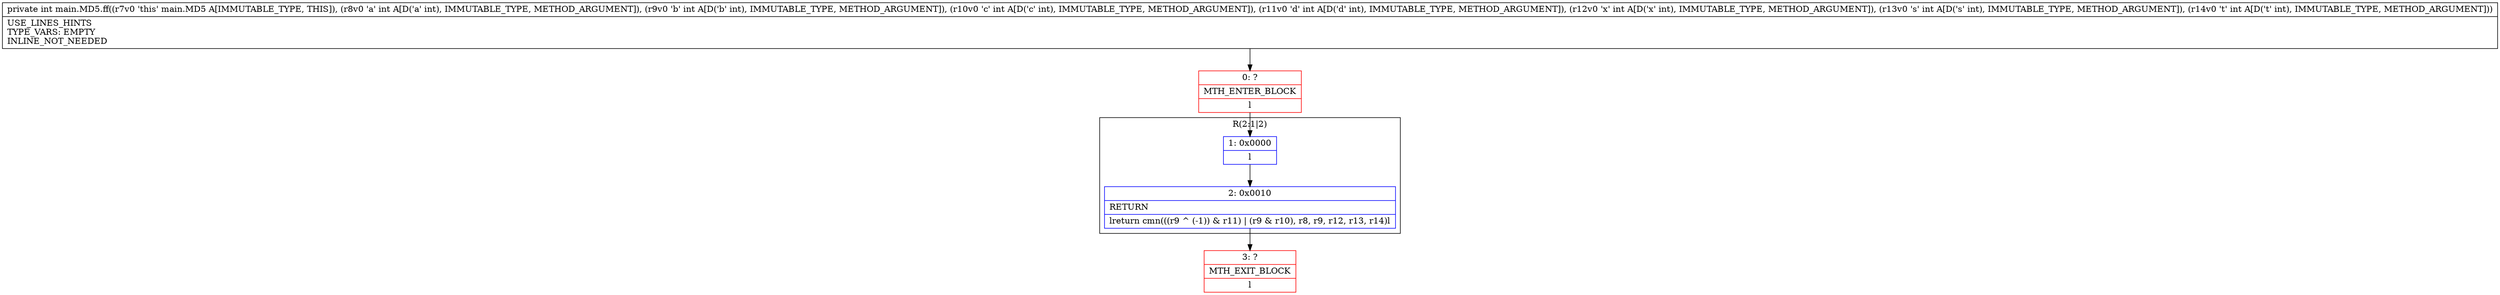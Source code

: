 digraph "CFG formain.MD5.ff(IIIIIII)I" {
subgraph cluster_Region_277997366 {
label = "R(2:1|2)";
node [shape=record,color=blue];
Node_1 [shape=record,label="{1\:\ 0x0000|l}"];
Node_2 [shape=record,label="{2\:\ 0x0010|RETURN\l|lreturn cmn(((r9 ^ (\-1)) & r11) \| (r9 & r10), r8, r9, r12, r13, r14)l}"];
}
Node_0 [shape=record,color=red,label="{0\:\ ?|MTH_ENTER_BLOCK\l|l}"];
Node_3 [shape=record,color=red,label="{3\:\ ?|MTH_EXIT_BLOCK\l|l}"];
MethodNode[shape=record,label="{private int main.MD5.ff((r7v0 'this' main.MD5 A[IMMUTABLE_TYPE, THIS]), (r8v0 'a' int A[D('a' int), IMMUTABLE_TYPE, METHOD_ARGUMENT]), (r9v0 'b' int A[D('b' int), IMMUTABLE_TYPE, METHOD_ARGUMENT]), (r10v0 'c' int A[D('c' int), IMMUTABLE_TYPE, METHOD_ARGUMENT]), (r11v0 'd' int A[D('d' int), IMMUTABLE_TYPE, METHOD_ARGUMENT]), (r12v0 'x' int A[D('x' int), IMMUTABLE_TYPE, METHOD_ARGUMENT]), (r13v0 's' int A[D('s' int), IMMUTABLE_TYPE, METHOD_ARGUMENT]), (r14v0 't' int A[D('t' int), IMMUTABLE_TYPE, METHOD_ARGUMENT]))  | USE_LINES_HINTS\lTYPE_VARS: EMPTY\lINLINE_NOT_NEEDED\l}"];
MethodNode -> Node_0;
Node_1 -> Node_2;
Node_2 -> Node_3;
Node_0 -> Node_1;
}

